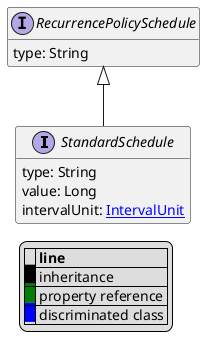 @startuml

hide empty fields
hide empty methods
legend
|= |= line |
|<back:black>   </back>| inheritance |
|<back:green>   </back>| property reference |
|<back:blue>   </back>| discriminated class |
endlegend
interface StandardSchedule [[StandardSchedule.svg]] extends RecurrencePolicySchedule {
    type: String
    value: Long
    intervalUnit: [[IntervalUnit.svg IntervalUnit]]
}
interface RecurrencePolicySchedule [[RecurrencePolicySchedule.svg]]  {
    type: String
}





@enduml
